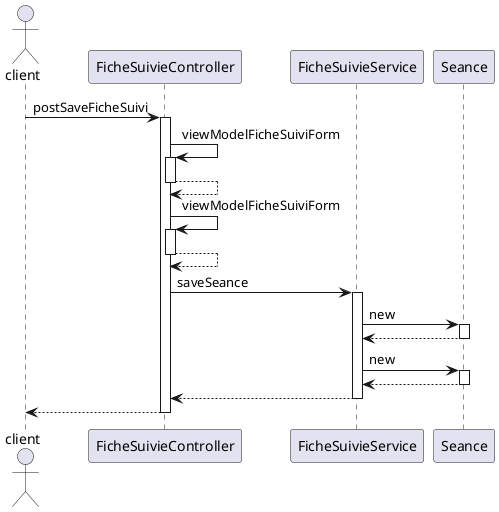 @startuml

actor client

client -> FicheSuivieController : postSaveFicheSuivi
activate FicheSuivieController
FicheSuivieController -> FicheSuivieController : viewModelFicheSuiviForm
activate FicheSuivieController
FicheSuivieController --> FicheSuivieController
deactivate FicheSuivieController
FicheSuivieController -> FicheSuivieController : viewModelFicheSuiviForm
activate FicheSuivieController
FicheSuivieController --> FicheSuivieController
deactivate FicheSuivieController
FicheSuivieController -> FicheSuivieService : saveSeance
activate FicheSuivieService
FicheSuivieService -> Seance : new
activate Seance
Seance --> FicheSuivieService
deactivate Seance
FicheSuivieService -> Seance : new
activate Seance
Seance --> FicheSuivieService
deactivate Seance
FicheSuivieService --> FicheSuivieController
deactivate FicheSuivieService
return
@enduml